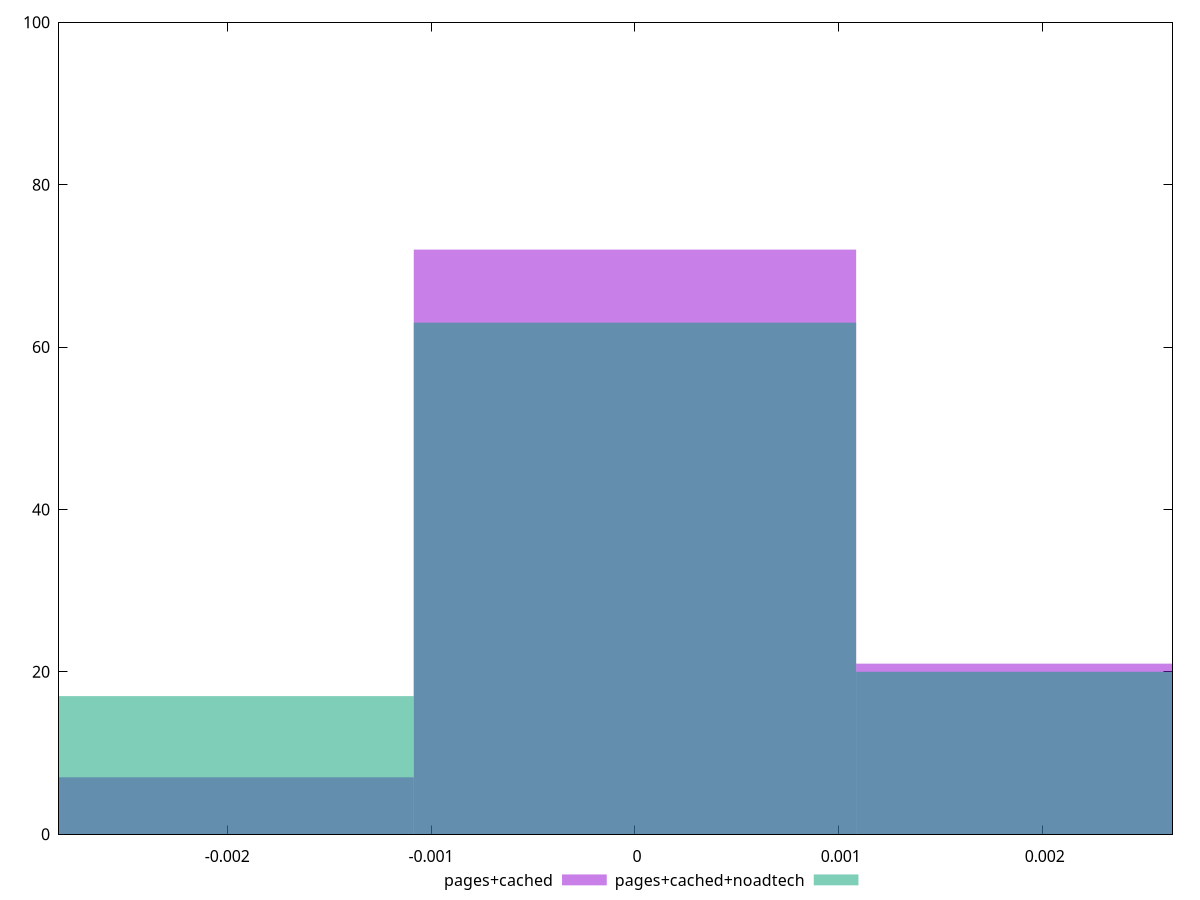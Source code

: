 reset

$pagesCached <<EOF
0.002169696640485035 21
0 72
-0.002169696640485035 7
EOF

$pagesCachedNoadtech <<EOF
0.002169696640485035 20
0 63
-0.002169696640485035 17
EOF

set key outside below
set boxwidth 0.002169696640485035
set xrange [-0.002824636393258312:0.0026362597634989465]
set yrange [0:100]
set trange [0:100]
set style fill transparent solid 0.5 noborder
set terminal svg size 640, 500 enhanced background rgb 'white'
set output "report_00013_2021-02-09T12-04-24.940Z/meta/pScore-difference/comparison/histogram/1_vs_2.svg"

plot $pagesCached title "pages+cached" with boxes, \
     $pagesCachedNoadtech title "pages+cached+noadtech" with boxes

reset
